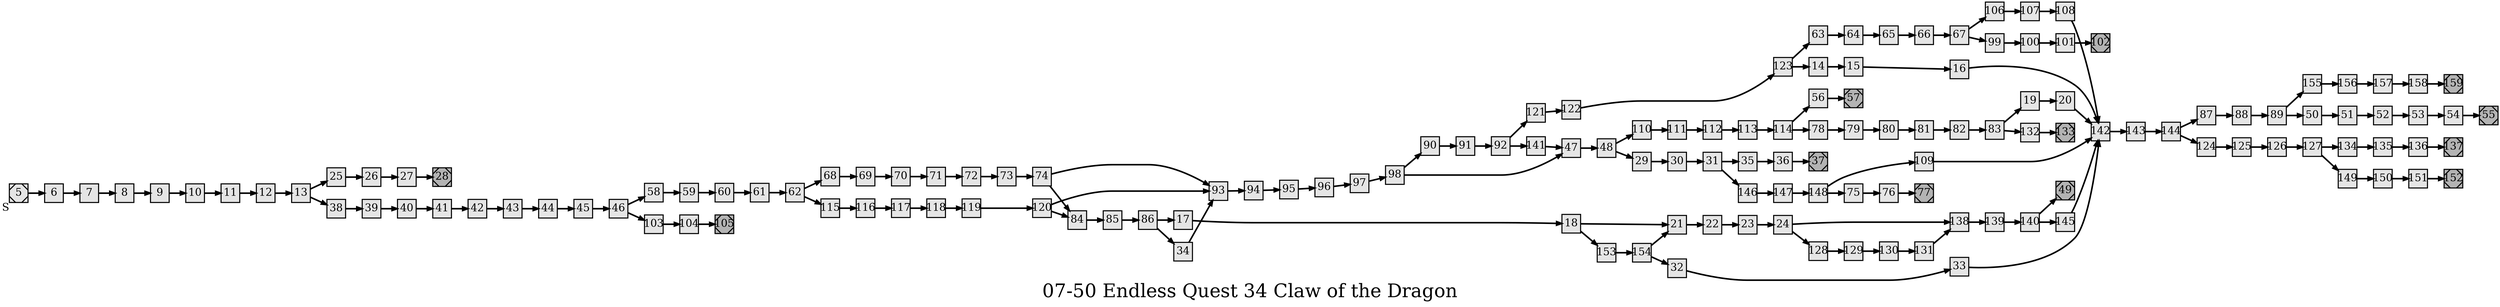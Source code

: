 digraph g{
  graph [ label="07-50 Endless Quest 34 Claw of the Dragon" rankdir=LR, ordering=out, fontsize=36, nodesep="0.35", ranksep="0.45"];
  node  [shape=rect, penwidth=2, fontsize=20, style=filled, fillcolor=grey90, margin="0,0", labelfloat=true, regular=true, fixedsize=true];
  edge  [labelfloat=true, penwidth=3, fontsize=12];
  // ---;
  // group  : Katz;
  // id     :;
  // gbid   :;
  // series :;
  // title  :;
  // author :;
  // credit:;
  // - name : Rachael Grainger;
  // role : encoder;
  // date : 2017-08-28;
  // - name : Jeremy Douglass;
  // role : editor;
  // date : 2017-10-19;
  // render:;
  // - name   : small;
  // styles : gvStyles-small.txt;
  // engine : dot;
  // comment: >;
  
  // ---;
  
  // From | To | Label;
  
  5	[ xlabel="S", shape=Msquare, fontsize=20 ];
  5 -> 6;
  6 -> 7;
  7 -> 8;
  8 -> 9;
  9 -> 10;
  10 -> 11;
  11 -> 12;
  12 -> 13;
  13 -> 25;
  13 -> 38;
  14 -> 15;
  15 -> 16;
  16 -> 142;
  17 -> 18;
  18 -> 21;
  18 -> 153;
  19 -> 20;
  20 -> 142;
  21 -> 22;
  22 -> 23;
  23 -> 24;
  24 -> 138;
  24 -> 128;
  25 -> 26;
  26 -> 27;
  27 -> 28;
  28	[ xlabel="E", shape=Msquare, fontsize=20, fillcolor=grey70, xlabel="" ];
  29 -> 30;
  30 -> 31;
  31 -> 35;
  31 -> 146;
  32 -> 33;
  33 -> 142;
  34 -> 93;
  35 -> 36;
  36 -> 37;
  37	[ xlabel="E", shape=Msquare, fontsize=20, fillcolor=grey70, xlabel="" ];
  38 -> 39;
  39 -> 40;
  40 -> 41;
  41 -> 42;
  42 -> 43;
  43 -> 44;
  44 -> 45;
  45 -> 46;
  46 -> 58;
  46 -> 103;
  47 -> 48;
  48 -> 110;
  48 -> 29;
  49	[ xlabel="E", shape=Msquare, fontsize=20, fillcolor=grey70, xlabel="" ];
  50 -> 51;
  51 -> 52;
  52 -> 53;
  53 -> 54;
  54 -> 55;
  55	[ xlabel="E", shape=Msquare, fontsize=20, fillcolor=grey70, xlabel="" ];
  56 -> 57;
  57	[ xlabel="E", shape=Msquare, fontsize=20, fillcolor=grey70, xlabel="" ];
  58 -> 59;
  59 -> 60;
  60 -> 61;
  61 -> 62;
  62 -> 68;
  62 -> 115;
  63 -> 64;
  64 -> 65;
  65 -> 66;
  66 -> 67;
  67 -> 106;
  67 -> 99;
  68 -> 69;
  69 -> 70;
  70 -> 71;
  71 -> 72;
  72 -> 73;
  73 -> 74;
  74 -> 93;
  74 -> 84;
  75 -> 76;
  76 -> 77;
  77	[ xlabel="E", shape=Msquare, fontsize=20, fillcolor=grey70, xlabel="" ];
  78 -> 79;
  79 -> 80;
  80 -> 81;
  81 -> 82;
  82 -> 83;
  83 -> 19;
  83 -> 132;
  84 -> 85;
  85 -> 86;
  86 -> 17;
  86 -> 34;
  87 -> 88;
  88 -> 89;
  89 -> 155;
  89 -> 50;
  90 -> 91;
  91 -> 92;
  92 -> 121;
  92 -> 141;
  93 -> 94;
  94 -> 95;
  95 -> 96;
  96 -> 97;
  97 -> 98;
  98 -> 90;
  98 -> 47;
  99 -> 100;
  100 -> 101;
  101 -> 102;
  102	[ xlabel="E", shape=Msquare, fontsize=20, fillcolor=grey70, xlabel="" ];
  103 -> 104;
  104 -> 105;
  105	[ xlabel="E", shape=Msquare, fontsize=20, fillcolor=grey70, xlabel="" ];
  106 -> 107;
  107 -> 108;
  108 -> 142;
  109 -> 142;
  110 -> 111;
  111 -> 112;
  112 -> 113;
  113 -> 114;
  114 -> 56;
  114 -> 78;
  115 -> 116;
  116 -> 117;
  117 -> 118;
  118 -> 119;
  119 -> 120;
  120 -> 93;
  120 -> 84;
  121 -> 122;
  122 -> 123;
  123 -> 63;
  123 -> 14;
  124 -> 125;
  125 -> 126;
  126 -> 127;
  127 -> 134;
  127 -> 149;
  128 -> 129;
  129 -> 130;
  130 -> 131;
  131 -> 138;
  132 -> 133;
  133	[ xlabel="E", shape=Msquare, fontsize=20, fillcolor=grey70, xlabel="" ];
  134 -> 135;
  135 -> 136;
  136 -> 137;
  137	[ xlabel="E", shape=Msquare, fontsize=20, fillcolor=grey70, xlabel="" ];
  138 -> 139;
  139 -> 140;
  140 -> 49;
  140 -> 145;
  141 -> 47;
  142 -> 143;
  143 -> 144;
  144 -> 87;
  144 -> 124;
  145 -> 142;
  146 -> 147;
  147 -> 148;
  148 -> 109;
  148 -> 75;
  149 -> 150;
  150 -> 151;
  151 -> 152;
  152	[ xlabel="E", shape=Msquare, fontsize=20, fillcolor=grey70, xlabel="" ];
  153 -> 154;
  154 -> 21;
  154 -> 32;
  155 -> 156;
  156 -> 157;
  157 -> 158;
  158 -> 159;
  159	[ xlabel="E", shape=Msquare, fontsize=20, fillcolor=grey70, xlabel="" ];
}

